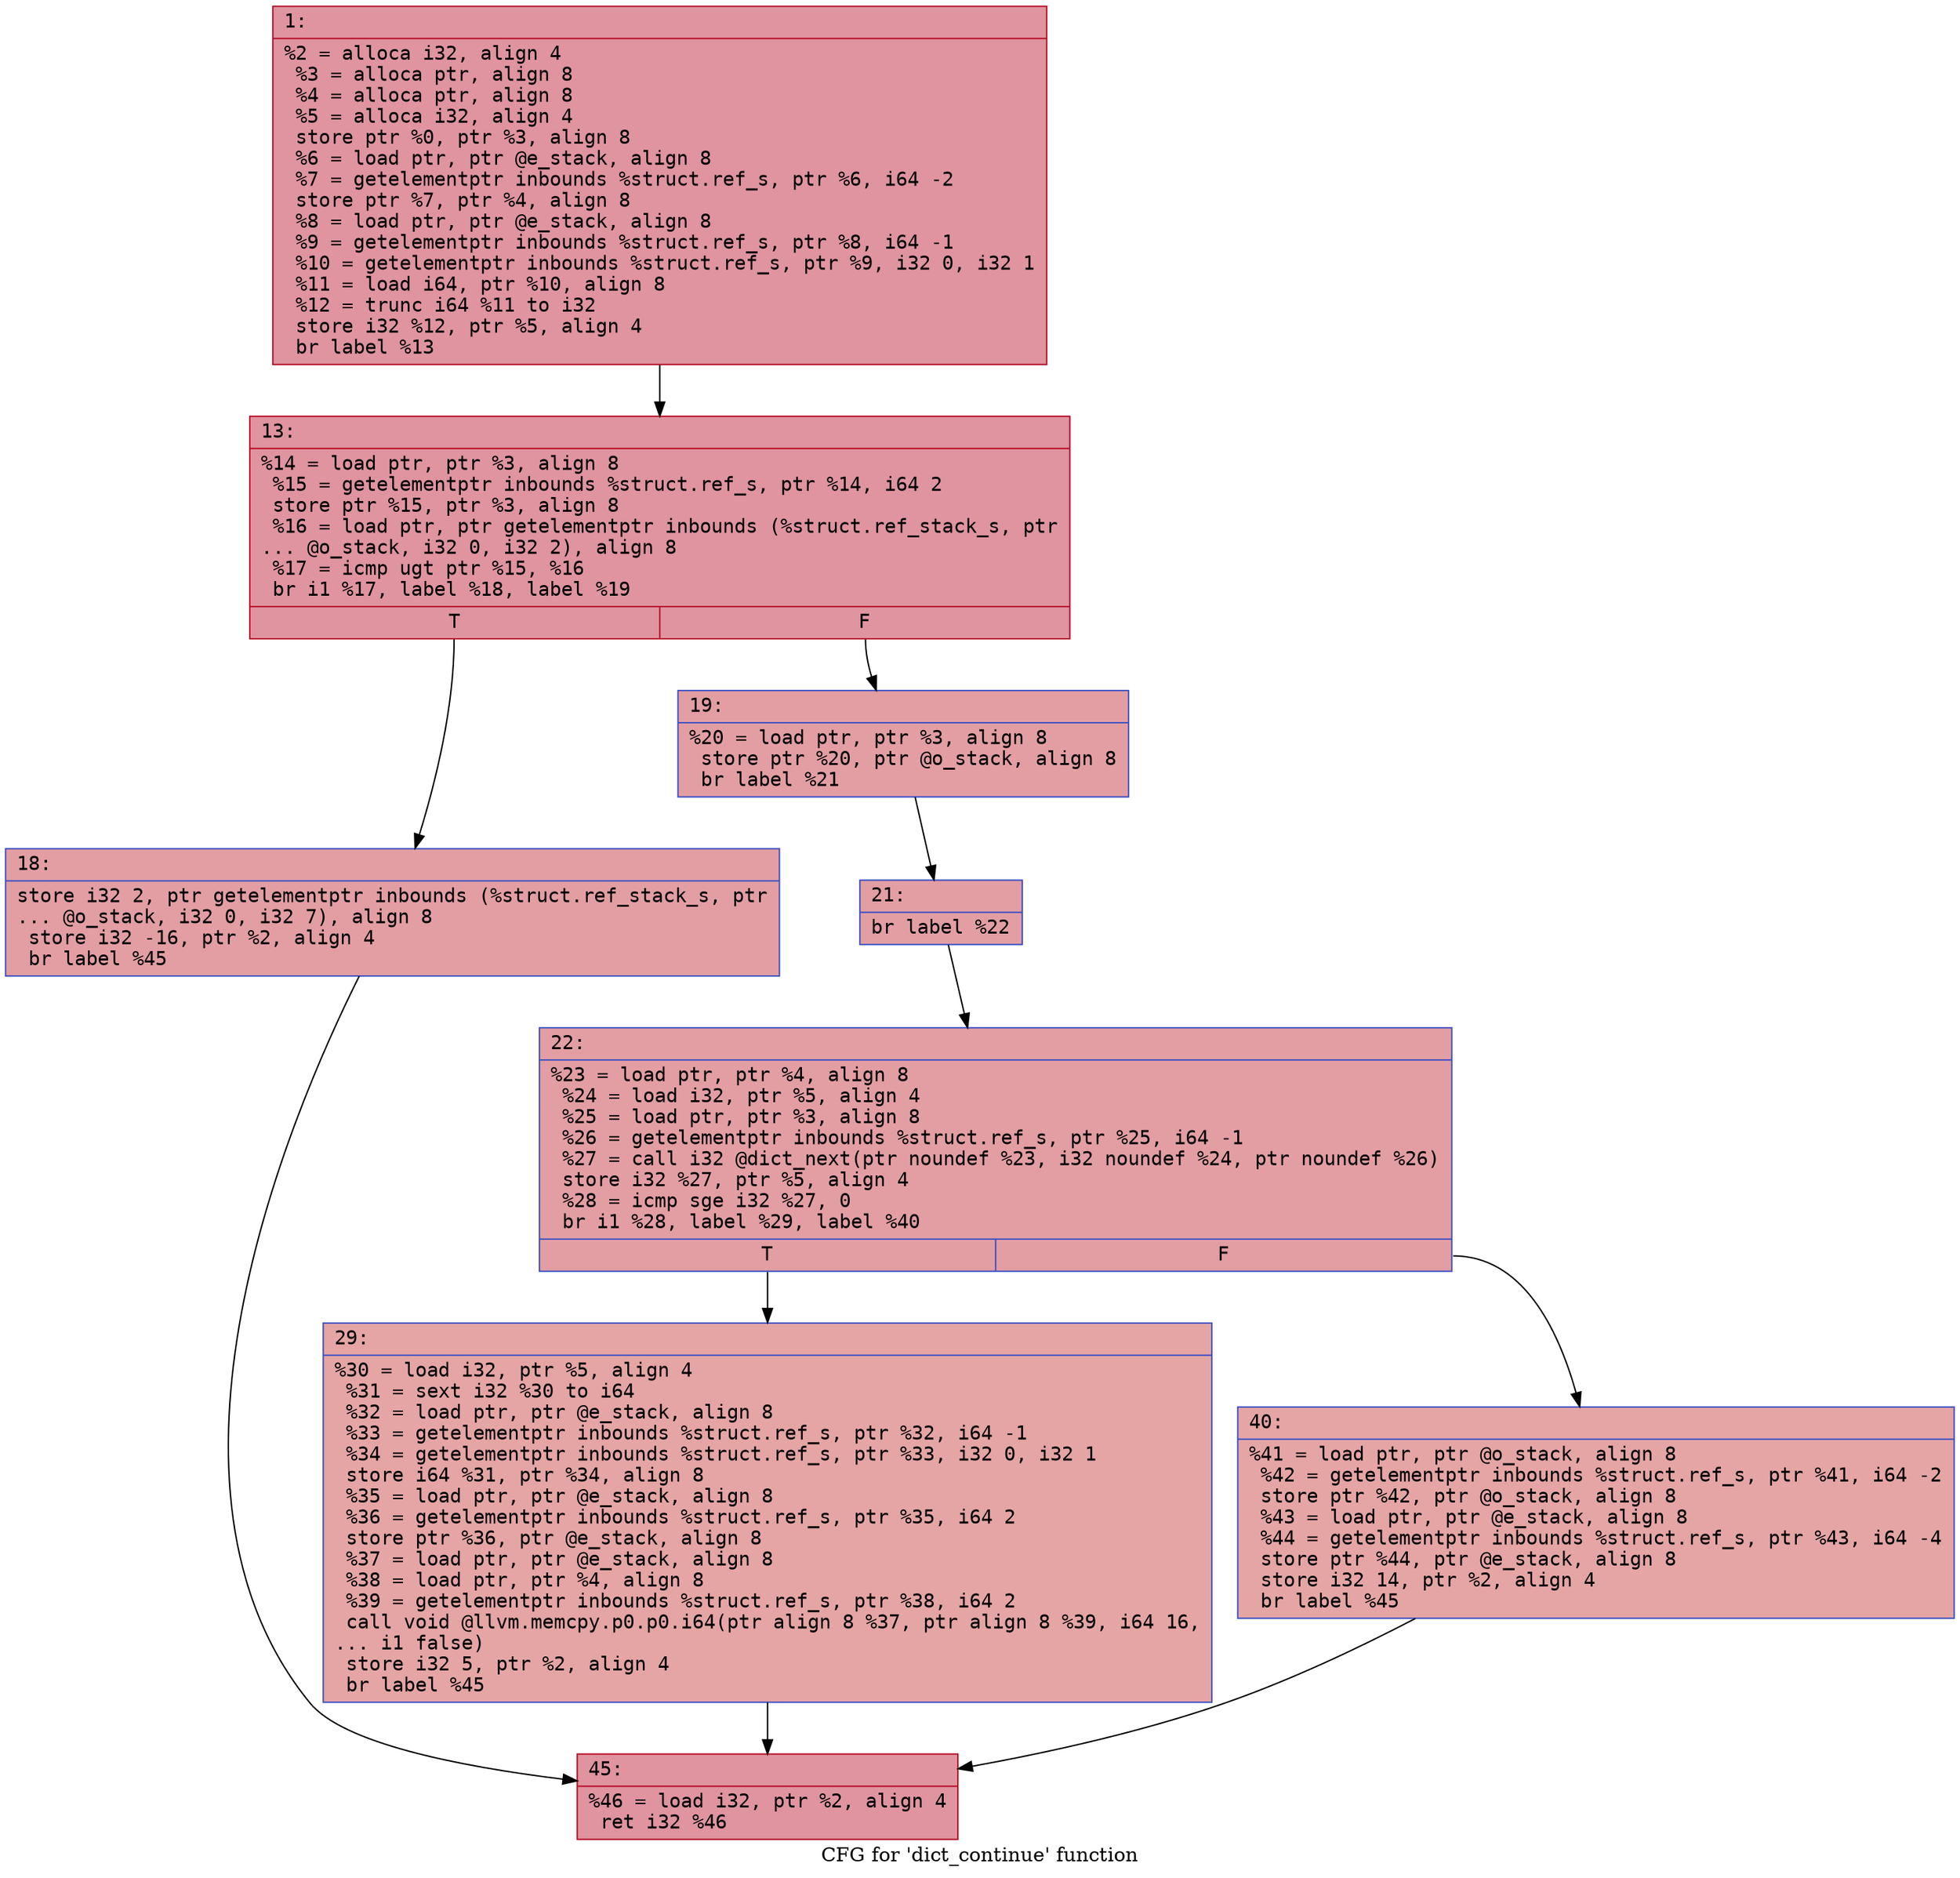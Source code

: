 digraph "CFG for 'dict_continue' function" {
	label="CFG for 'dict_continue' function";

	Node0x6000037f0ff0 [shape=record,color="#b70d28ff", style=filled, fillcolor="#b70d2870" fontname="Courier",label="{1:\l|  %2 = alloca i32, align 4\l  %3 = alloca ptr, align 8\l  %4 = alloca ptr, align 8\l  %5 = alloca i32, align 4\l  store ptr %0, ptr %3, align 8\l  %6 = load ptr, ptr @e_stack, align 8\l  %7 = getelementptr inbounds %struct.ref_s, ptr %6, i64 -2\l  store ptr %7, ptr %4, align 8\l  %8 = load ptr, ptr @e_stack, align 8\l  %9 = getelementptr inbounds %struct.ref_s, ptr %8, i64 -1\l  %10 = getelementptr inbounds %struct.ref_s, ptr %9, i32 0, i32 1\l  %11 = load i64, ptr %10, align 8\l  %12 = trunc i64 %11 to i32\l  store i32 %12, ptr %5, align 4\l  br label %13\l}"];
	Node0x6000037f0ff0 -> Node0x6000037f1040[tooltip="1 -> 13\nProbability 100.00%" ];
	Node0x6000037f1040 [shape=record,color="#b70d28ff", style=filled, fillcolor="#b70d2870" fontname="Courier",label="{13:\l|  %14 = load ptr, ptr %3, align 8\l  %15 = getelementptr inbounds %struct.ref_s, ptr %14, i64 2\l  store ptr %15, ptr %3, align 8\l  %16 = load ptr, ptr getelementptr inbounds (%struct.ref_stack_s, ptr\l... @o_stack, i32 0, i32 2), align 8\l  %17 = icmp ugt ptr %15, %16\l  br i1 %17, label %18, label %19\l|{<s0>T|<s1>F}}"];
	Node0x6000037f1040:s0 -> Node0x6000037f1090[tooltip="13 -> 18\nProbability 50.00%" ];
	Node0x6000037f1040:s1 -> Node0x6000037f10e0[tooltip="13 -> 19\nProbability 50.00%" ];
	Node0x6000037f1090 [shape=record,color="#3d50c3ff", style=filled, fillcolor="#be242e70" fontname="Courier",label="{18:\l|  store i32 2, ptr getelementptr inbounds (%struct.ref_stack_s, ptr\l... @o_stack, i32 0, i32 7), align 8\l  store i32 -16, ptr %2, align 4\l  br label %45\l}"];
	Node0x6000037f1090 -> Node0x6000037f1270[tooltip="18 -> 45\nProbability 100.00%" ];
	Node0x6000037f10e0 [shape=record,color="#3d50c3ff", style=filled, fillcolor="#be242e70" fontname="Courier",label="{19:\l|  %20 = load ptr, ptr %3, align 8\l  store ptr %20, ptr @o_stack, align 8\l  br label %21\l}"];
	Node0x6000037f10e0 -> Node0x6000037f1130[tooltip="19 -> 21\nProbability 100.00%" ];
	Node0x6000037f1130 [shape=record,color="#3d50c3ff", style=filled, fillcolor="#be242e70" fontname="Courier",label="{21:\l|  br label %22\l}"];
	Node0x6000037f1130 -> Node0x6000037f1180[tooltip="21 -> 22\nProbability 100.00%" ];
	Node0x6000037f1180 [shape=record,color="#3d50c3ff", style=filled, fillcolor="#be242e70" fontname="Courier",label="{22:\l|  %23 = load ptr, ptr %4, align 8\l  %24 = load i32, ptr %5, align 4\l  %25 = load ptr, ptr %3, align 8\l  %26 = getelementptr inbounds %struct.ref_s, ptr %25, i64 -1\l  %27 = call i32 @dict_next(ptr noundef %23, i32 noundef %24, ptr noundef %26)\l  store i32 %27, ptr %5, align 4\l  %28 = icmp sge i32 %27, 0\l  br i1 %28, label %29, label %40\l|{<s0>T|<s1>F}}"];
	Node0x6000037f1180:s0 -> Node0x6000037f11d0[tooltip="22 -> 29\nProbability 50.00%" ];
	Node0x6000037f1180:s1 -> Node0x6000037f1220[tooltip="22 -> 40\nProbability 50.00%" ];
	Node0x6000037f11d0 [shape=record,color="#3d50c3ff", style=filled, fillcolor="#c5333470" fontname="Courier",label="{29:\l|  %30 = load i32, ptr %5, align 4\l  %31 = sext i32 %30 to i64\l  %32 = load ptr, ptr @e_stack, align 8\l  %33 = getelementptr inbounds %struct.ref_s, ptr %32, i64 -1\l  %34 = getelementptr inbounds %struct.ref_s, ptr %33, i32 0, i32 1\l  store i64 %31, ptr %34, align 8\l  %35 = load ptr, ptr @e_stack, align 8\l  %36 = getelementptr inbounds %struct.ref_s, ptr %35, i64 2\l  store ptr %36, ptr @e_stack, align 8\l  %37 = load ptr, ptr @e_stack, align 8\l  %38 = load ptr, ptr %4, align 8\l  %39 = getelementptr inbounds %struct.ref_s, ptr %38, i64 2\l  call void @llvm.memcpy.p0.p0.i64(ptr align 8 %37, ptr align 8 %39, i64 16,\l... i1 false)\l  store i32 5, ptr %2, align 4\l  br label %45\l}"];
	Node0x6000037f11d0 -> Node0x6000037f1270[tooltip="29 -> 45\nProbability 100.00%" ];
	Node0x6000037f1220 [shape=record,color="#3d50c3ff", style=filled, fillcolor="#c5333470" fontname="Courier",label="{40:\l|  %41 = load ptr, ptr @o_stack, align 8\l  %42 = getelementptr inbounds %struct.ref_s, ptr %41, i64 -2\l  store ptr %42, ptr @o_stack, align 8\l  %43 = load ptr, ptr @e_stack, align 8\l  %44 = getelementptr inbounds %struct.ref_s, ptr %43, i64 -4\l  store ptr %44, ptr @e_stack, align 8\l  store i32 14, ptr %2, align 4\l  br label %45\l}"];
	Node0x6000037f1220 -> Node0x6000037f1270[tooltip="40 -> 45\nProbability 100.00%" ];
	Node0x6000037f1270 [shape=record,color="#b70d28ff", style=filled, fillcolor="#b70d2870" fontname="Courier",label="{45:\l|  %46 = load i32, ptr %2, align 4\l  ret i32 %46\l}"];
}
